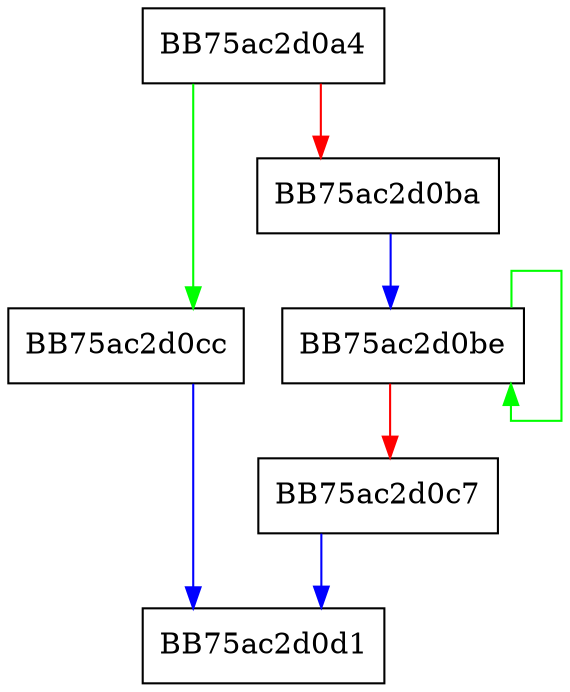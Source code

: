 digraph WPP_SF_lls {
  node [shape="box"];
  graph [splines=ortho];
  BB75ac2d0a4 -> BB75ac2d0cc [color="green"];
  BB75ac2d0a4 -> BB75ac2d0ba [color="red"];
  BB75ac2d0ba -> BB75ac2d0be [color="blue"];
  BB75ac2d0be -> BB75ac2d0be [color="green"];
  BB75ac2d0be -> BB75ac2d0c7 [color="red"];
  BB75ac2d0c7 -> BB75ac2d0d1 [color="blue"];
  BB75ac2d0cc -> BB75ac2d0d1 [color="blue"];
}